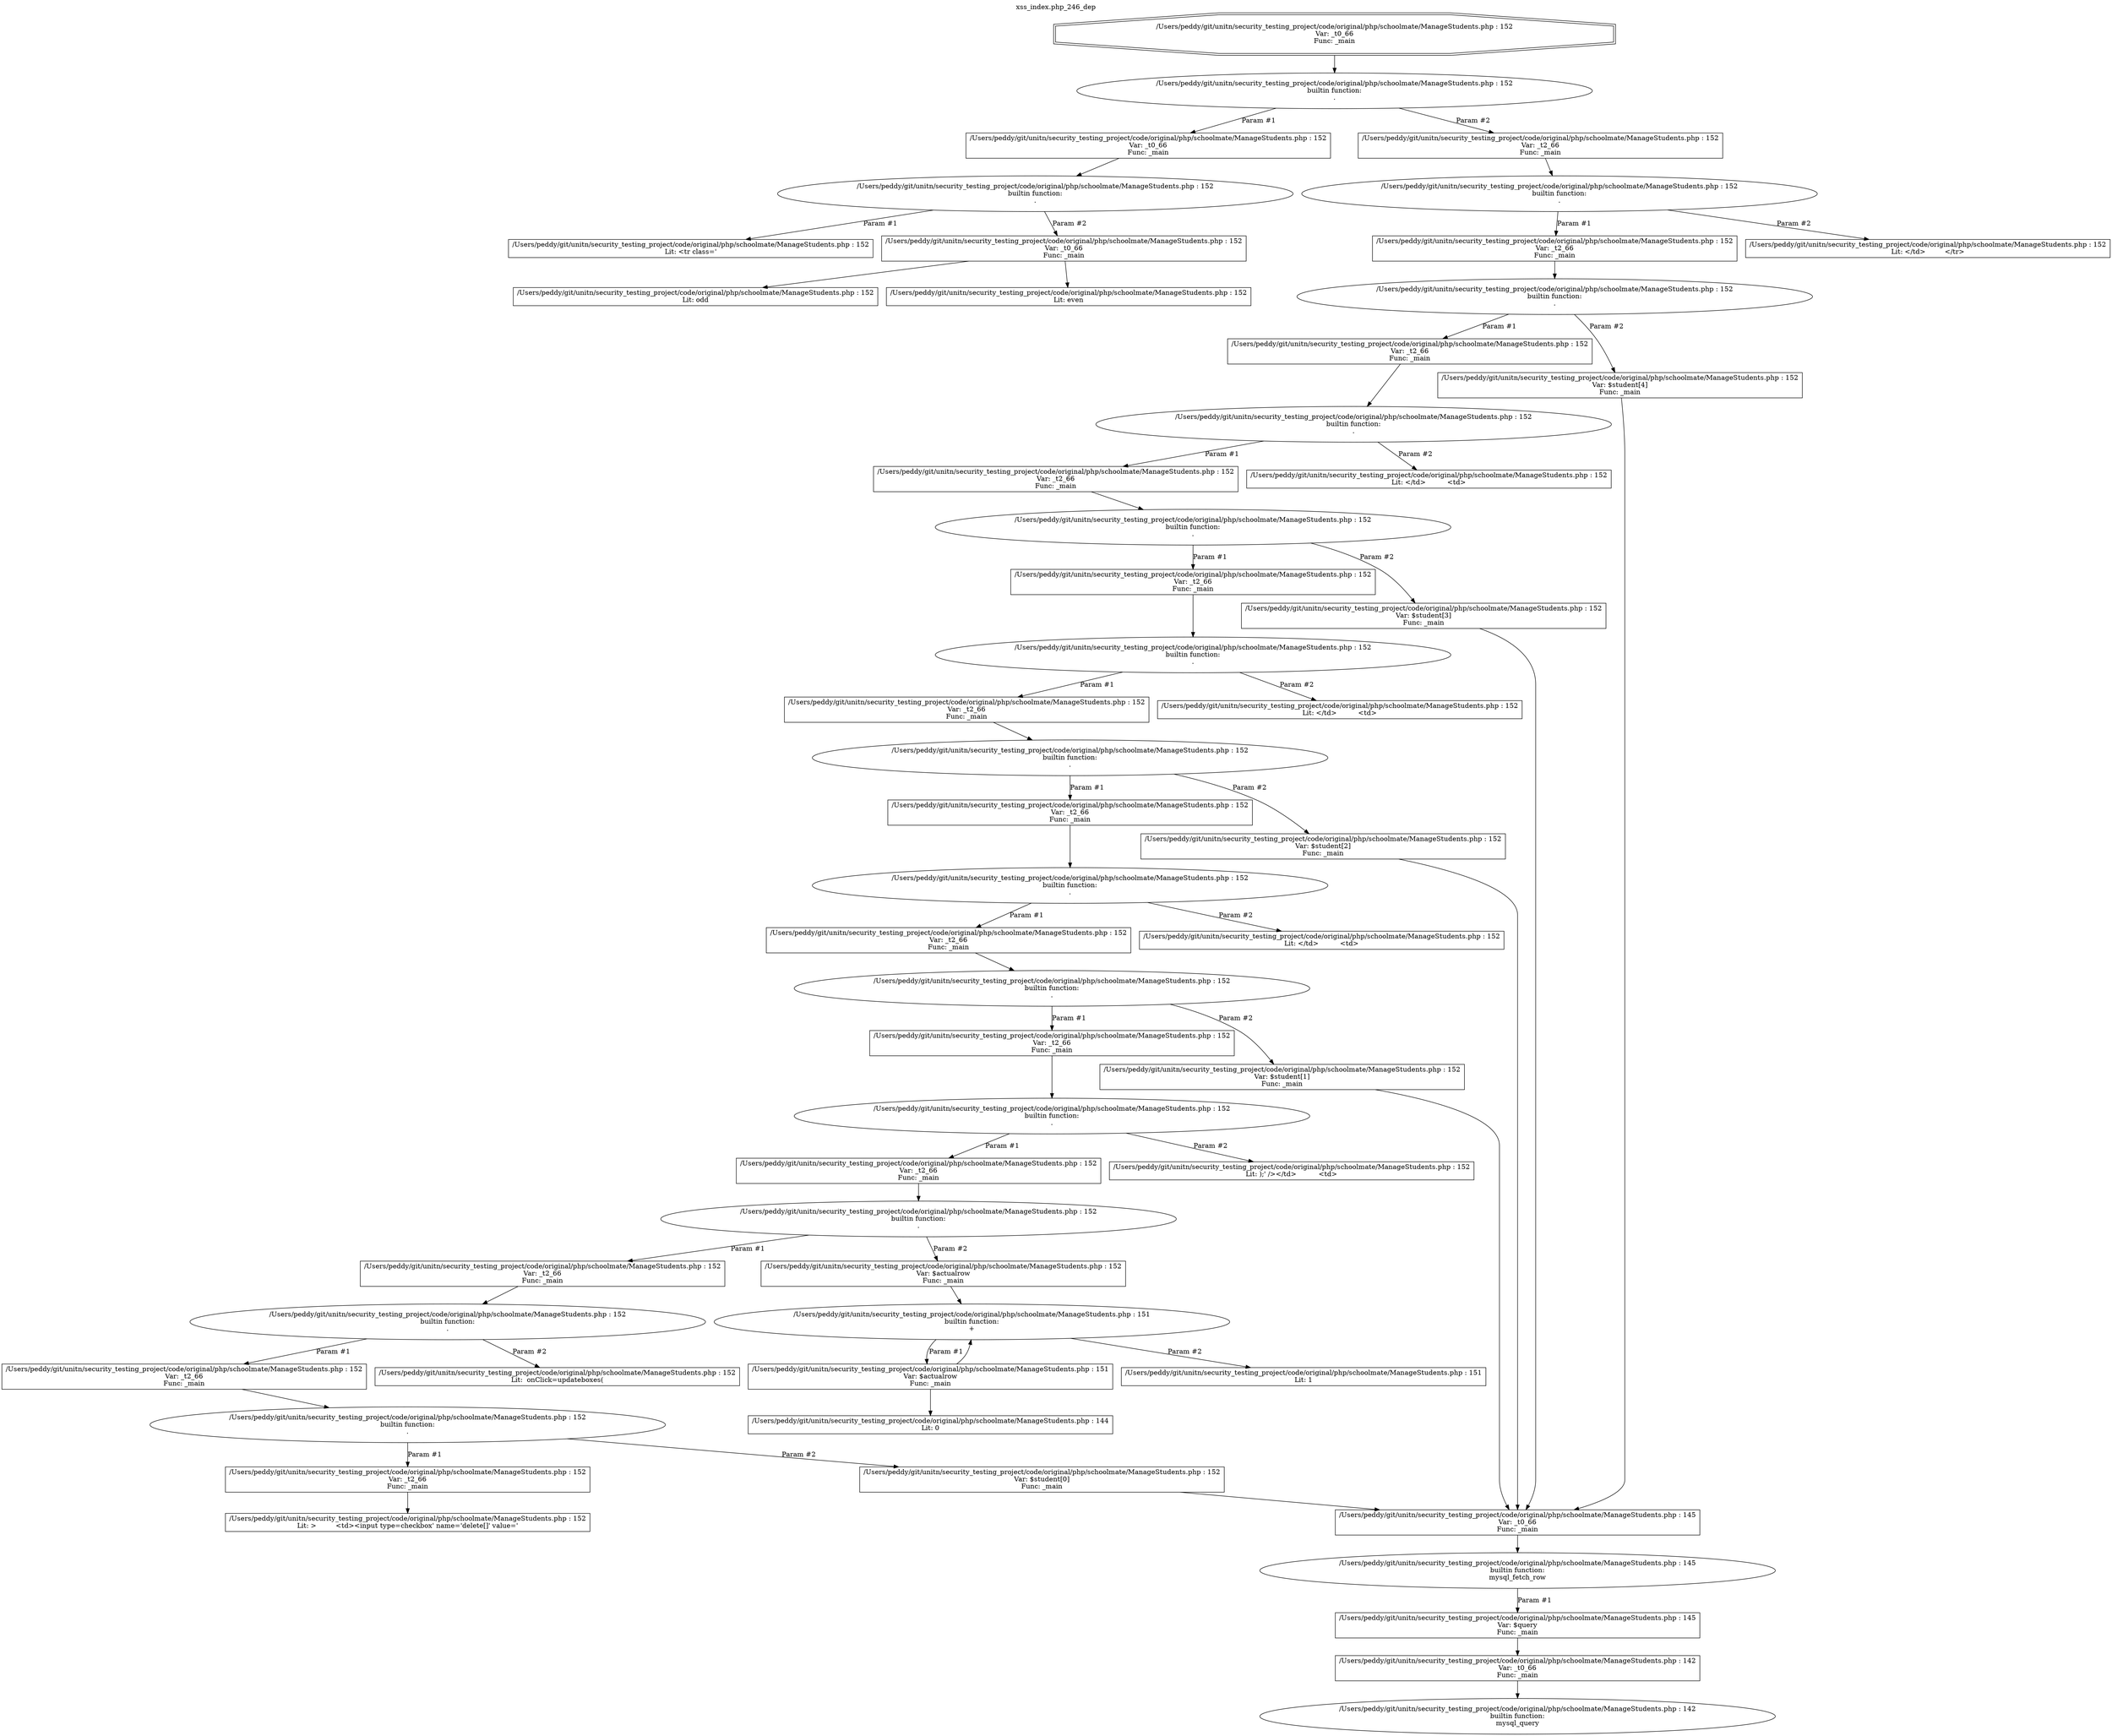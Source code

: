 digraph cfg {
  label="xss_index.php_246_dep";
  labelloc=t;
  n1 [shape=doubleoctagon, label="/Users/peddy/git/unitn/security_testing_project/code/original/php/schoolmate/ManageStudents.php : 152\nVar: _t0_66\nFunc: _main\n"];
  n2 [shape=ellipse, label="/Users/peddy/git/unitn/security_testing_project/code/original/php/schoolmate/ManageStudents.php : 152\nbuiltin function:\n.\n"];
  n3 [shape=box, label="/Users/peddy/git/unitn/security_testing_project/code/original/php/schoolmate/ManageStudents.php : 152\nVar: _t0_66\nFunc: _main\n"];
  n4 [shape=ellipse, label="/Users/peddy/git/unitn/security_testing_project/code/original/php/schoolmate/ManageStudents.php : 152\nbuiltin function:\n.\n"];
  n5 [shape=box, label="/Users/peddy/git/unitn/security_testing_project/code/original/php/schoolmate/ManageStudents.php : 152\nLit: <tr class='\n"];
  n6 [shape=box, label="/Users/peddy/git/unitn/security_testing_project/code/original/php/schoolmate/ManageStudents.php : 152\nVar: _t0_66\nFunc: _main\n"];
  n7 [shape=box, label="/Users/peddy/git/unitn/security_testing_project/code/original/php/schoolmate/ManageStudents.php : 152\nLit: odd\n"];
  n8 [shape=box, label="/Users/peddy/git/unitn/security_testing_project/code/original/php/schoolmate/ManageStudents.php : 152\nLit: even\n"];
  n9 [shape=box, label="/Users/peddy/git/unitn/security_testing_project/code/original/php/schoolmate/ManageStudents.php : 152\nVar: _t2_66\nFunc: _main\n"];
  n10 [shape=ellipse, label="/Users/peddy/git/unitn/security_testing_project/code/original/php/schoolmate/ManageStudents.php : 152\nbuiltin function:\n.\n"];
  n11 [shape=box, label="/Users/peddy/git/unitn/security_testing_project/code/original/php/schoolmate/ManageStudents.php : 152\nVar: _t2_66\nFunc: _main\n"];
  n12 [shape=ellipse, label="/Users/peddy/git/unitn/security_testing_project/code/original/php/schoolmate/ManageStudents.php : 152\nbuiltin function:\n.\n"];
  n13 [shape=box, label="/Users/peddy/git/unitn/security_testing_project/code/original/php/schoolmate/ManageStudents.php : 152\nVar: _t2_66\nFunc: _main\n"];
  n14 [shape=ellipse, label="/Users/peddy/git/unitn/security_testing_project/code/original/php/schoolmate/ManageStudents.php : 152\nbuiltin function:\n.\n"];
  n15 [shape=box, label="/Users/peddy/git/unitn/security_testing_project/code/original/php/schoolmate/ManageStudents.php : 152\nVar: _t2_66\nFunc: _main\n"];
  n16 [shape=ellipse, label="/Users/peddy/git/unitn/security_testing_project/code/original/php/schoolmate/ManageStudents.php : 152\nbuiltin function:\n.\n"];
  n17 [shape=box, label="/Users/peddy/git/unitn/security_testing_project/code/original/php/schoolmate/ManageStudents.php : 152\nVar: _t2_66\nFunc: _main\n"];
  n18 [shape=ellipse, label="/Users/peddy/git/unitn/security_testing_project/code/original/php/schoolmate/ManageStudents.php : 152\nbuiltin function:\n.\n"];
  n19 [shape=box, label="/Users/peddy/git/unitn/security_testing_project/code/original/php/schoolmate/ManageStudents.php : 152\nVar: _t2_66\nFunc: _main\n"];
  n20 [shape=ellipse, label="/Users/peddy/git/unitn/security_testing_project/code/original/php/schoolmate/ManageStudents.php : 152\nbuiltin function:\n.\n"];
  n21 [shape=box, label="/Users/peddy/git/unitn/security_testing_project/code/original/php/schoolmate/ManageStudents.php : 152\nVar: _t2_66\nFunc: _main\n"];
  n22 [shape=ellipse, label="/Users/peddy/git/unitn/security_testing_project/code/original/php/schoolmate/ManageStudents.php : 152\nbuiltin function:\n.\n"];
  n23 [shape=box, label="/Users/peddy/git/unitn/security_testing_project/code/original/php/schoolmate/ManageStudents.php : 152\nVar: _t2_66\nFunc: _main\n"];
  n24 [shape=ellipse, label="/Users/peddy/git/unitn/security_testing_project/code/original/php/schoolmate/ManageStudents.php : 152\nbuiltin function:\n.\n"];
  n25 [shape=box, label="/Users/peddy/git/unitn/security_testing_project/code/original/php/schoolmate/ManageStudents.php : 152\nVar: _t2_66\nFunc: _main\n"];
  n26 [shape=ellipse, label="/Users/peddy/git/unitn/security_testing_project/code/original/php/schoolmate/ManageStudents.php : 152\nbuiltin function:\n.\n"];
  n27 [shape=box, label="/Users/peddy/git/unitn/security_testing_project/code/original/php/schoolmate/ManageStudents.php : 152\nVar: _t2_66\nFunc: _main\n"];
  n28 [shape=ellipse, label="/Users/peddy/git/unitn/security_testing_project/code/original/php/schoolmate/ManageStudents.php : 152\nbuiltin function:\n.\n"];
  n29 [shape=box, label="/Users/peddy/git/unitn/security_testing_project/code/original/php/schoolmate/ManageStudents.php : 152\nVar: _t2_66\nFunc: _main\n"];
  n30 [shape=ellipse, label="/Users/peddy/git/unitn/security_testing_project/code/original/php/schoolmate/ManageStudents.php : 152\nbuiltin function:\n.\n"];
  n31 [shape=box, label="/Users/peddy/git/unitn/security_testing_project/code/original/php/schoolmate/ManageStudents.php : 152\nVar: _t2_66\nFunc: _main\n"];
  n32 [shape=ellipse, label="/Users/peddy/git/unitn/security_testing_project/code/original/php/schoolmate/ManageStudents.php : 152\nbuiltin function:\n.\n"];
  n33 [shape=box, label="/Users/peddy/git/unitn/security_testing_project/code/original/php/schoolmate/ManageStudents.php : 152\nVar: _t2_66\nFunc: _main\n"];
  n34 [shape=box, label="/Users/peddy/git/unitn/security_testing_project/code/original/php/schoolmate/ManageStudents.php : 152\nLit: >	  <td><input type=checkbox' name='delete[]' value='\n"];
  n35 [shape=box, label="/Users/peddy/git/unitn/security_testing_project/code/original/php/schoolmate/ManageStudents.php : 152\nVar: $student[0]\nFunc: _main\n"];
  n36 [shape=box, label="/Users/peddy/git/unitn/security_testing_project/code/original/php/schoolmate/ManageStudents.php : 145\nVar: _t0_66\nFunc: _main\n"];
  n37 [shape=ellipse, label="/Users/peddy/git/unitn/security_testing_project/code/original/php/schoolmate/ManageStudents.php : 145\nbuiltin function:\nmysql_fetch_row\n"];
  n38 [shape=box, label="/Users/peddy/git/unitn/security_testing_project/code/original/php/schoolmate/ManageStudents.php : 145\nVar: $query\nFunc: _main\n"];
  n39 [shape=box, label="/Users/peddy/git/unitn/security_testing_project/code/original/php/schoolmate/ManageStudents.php : 142\nVar: _t0_66\nFunc: _main\n"];
  n40 [shape=ellipse, label="/Users/peddy/git/unitn/security_testing_project/code/original/php/schoolmate/ManageStudents.php : 142\nbuiltin function:\nmysql_query\n"];
  n41 [shape=box, label="/Users/peddy/git/unitn/security_testing_project/code/original/php/schoolmate/ManageStudents.php : 152\nLit:  onClick=updateboxes(\n"];
  n42 [shape=box, label="/Users/peddy/git/unitn/security_testing_project/code/original/php/schoolmate/ManageStudents.php : 152\nVar: $actualrow\nFunc: _main\n"];
  n43 [shape=ellipse, label="/Users/peddy/git/unitn/security_testing_project/code/original/php/schoolmate/ManageStudents.php : 151\nbuiltin function:\n+\n"];
  n44 [shape=box, label="/Users/peddy/git/unitn/security_testing_project/code/original/php/schoolmate/ManageStudents.php : 151\nVar: $actualrow\nFunc: _main\n"];
  n45 [shape=box, label="/Users/peddy/git/unitn/security_testing_project/code/original/php/schoolmate/ManageStudents.php : 144\nLit: 0\n"];
  n46 [shape=box, label="/Users/peddy/git/unitn/security_testing_project/code/original/php/schoolmate/ManageStudents.php : 151\nLit: 1\n"];
  n47 [shape=box, label="/Users/peddy/git/unitn/security_testing_project/code/original/php/schoolmate/ManageStudents.php : 152\nLit: );' /></td>	  <td>\n"];
  n48 [shape=box, label="/Users/peddy/git/unitn/security_testing_project/code/original/php/schoolmate/ManageStudents.php : 152\nVar: $student[1]\nFunc: _main\n"];
  n49 [shape=box, label="/Users/peddy/git/unitn/security_testing_project/code/original/php/schoolmate/ManageStudents.php : 152\nLit: </td>	  <td>\n"];
  n50 [shape=box, label="/Users/peddy/git/unitn/security_testing_project/code/original/php/schoolmate/ManageStudents.php : 152\nVar: $student[2]\nFunc: _main\n"];
  n51 [shape=box, label="/Users/peddy/git/unitn/security_testing_project/code/original/php/schoolmate/ManageStudents.php : 152\nLit: </td>	  <td>\n"];
  n52 [shape=box, label="/Users/peddy/git/unitn/security_testing_project/code/original/php/schoolmate/ManageStudents.php : 152\nVar: $student[3]\nFunc: _main\n"];
  n53 [shape=box, label="/Users/peddy/git/unitn/security_testing_project/code/original/php/schoolmate/ManageStudents.php : 152\nLit: </td>	  <td>\n"];
  n54 [shape=box, label="/Users/peddy/git/unitn/security_testing_project/code/original/php/schoolmate/ManageStudents.php : 152\nVar: $student[4]\nFunc: _main\n"];
  n55 [shape=box, label="/Users/peddy/git/unitn/security_testing_project/code/original/php/schoolmate/ManageStudents.php : 152\nLit: </td>	 </tr>\n"];
  n1 -> n2;
  n3 -> n4;
  n4 -> n5[label="Param #1"];
  n4 -> n6[label="Param #2"];
  n6 -> n7;
  n6 -> n8;
  n2 -> n3[label="Param #1"];
  n2 -> n9[label="Param #2"];
  n9 -> n10;
  n11 -> n12;
  n13 -> n14;
  n15 -> n16;
  n17 -> n18;
  n19 -> n20;
  n21 -> n22;
  n23 -> n24;
  n25 -> n26;
  n27 -> n28;
  n29 -> n30;
  n31 -> n32;
  n33 -> n34;
  n32 -> n33[label="Param #1"];
  n32 -> n35[label="Param #2"];
  n36 -> n37;
  n39 -> n40;
  n38 -> n39;
  n37 -> n38[label="Param #1"];
  n35 -> n36;
  n30 -> n31[label="Param #1"];
  n30 -> n41[label="Param #2"];
  n28 -> n29[label="Param #1"];
  n28 -> n42[label="Param #2"];
  n42 -> n43;
  n44 -> n45;
  n44 -> n43;
  n43 -> n44[label="Param #1"];
  n43 -> n46[label="Param #2"];
  n26 -> n27[label="Param #1"];
  n26 -> n47[label="Param #2"];
  n24 -> n25[label="Param #1"];
  n24 -> n48[label="Param #2"];
  n48 -> n36;
  n22 -> n23[label="Param #1"];
  n22 -> n49[label="Param #2"];
  n20 -> n21[label="Param #1"];
  n20 -> n50[label="Param #2"];
  n50 -> n36;
  n18 -> n19[label="Param #1"];
  n18 -> n51[label="Param #2"];
  n16 -> n17[label="Param #1"];
  n16 -> n52[label="Param #2"];
  n52 -> n36;
  n14 -> n15[label="Param #1"];
  n14 -> n53[label="Param #2"];
  n12 -> n13[label="Param #1"];
  n12 -> n54[label="Param #2"];
  n54 -> n36;
  n10 -> n11[label="Param #1"];
  n10 -> n55[label="Param #2"];
}
